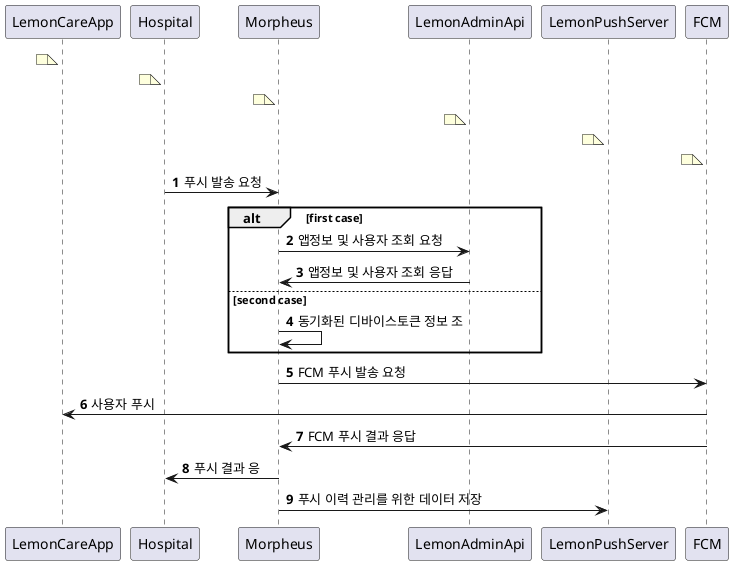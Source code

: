@startuml
autonumber
note left LemonCareApp:
note left Hospital:
note left Morpheus:
note left LemonAdminApi :
note left LemonPushServer :
note left FCM :

Hospital -> Morpheus: 푸시 발송 요청

alt first case

Morpheus -> LemonAdminApi : 앱정보 및 사용자 조회 요청
LemonAdminApi -> Morpheus : 앱정보 및 사용자 조회 응답

else second case
Morpheus -> Morpheus : 동기화된 디바이스토큰 정보 조
end


Morpheus -> FCM : FCM 푸시 발송 요청
FCM -> LemonCareApp: 사용자 푸시
FCM -> Morpheus : FCM 푸시 결과 응답
Morpheus -> Hospital : 푸시 결과 응

Morpheus -> LemonPushServer :푸시 이력 관리를 위한 데이터 저장



@enduml